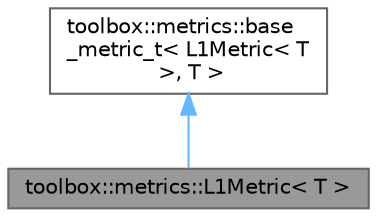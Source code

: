 digraph "toolbox::metrics::L1Metric&lt; T &gt;"
{
 // LATEX_PDF_SIZE
  bgcolor="transparent";
  edge [fontname=Helvetica,fontsize=10,labelfontname=Helvetica,labelfontsize=10];
  node [fontname=Helvetica,fontsize=10,shape=box,height=0.2,width=0.4];
  Node1 [id="Node000001",label="toolbox::metrics::L1Metric\< T \>",height=0.2,width=0.4,color="gray40", fillcolor="grey60", style="filled", fontcolor="black",tooltip=" "];
  Node2 -> Node1 [id="edge1_Node000001_Node000002",dir="back",color="steelblue1",style="solid",tooltip=" "];
  Node2 [id="Node000002",label="toolbox::metrics::base\l_metric_t\< L1Metric\< T\l \>, T \>",height=0.2,width=0.4,color="gray40", fillcolor="white", style="filled",URL="$classtoolbox_1_1metrics_1_1base__metric__t.html",tooltip=" "];
}
